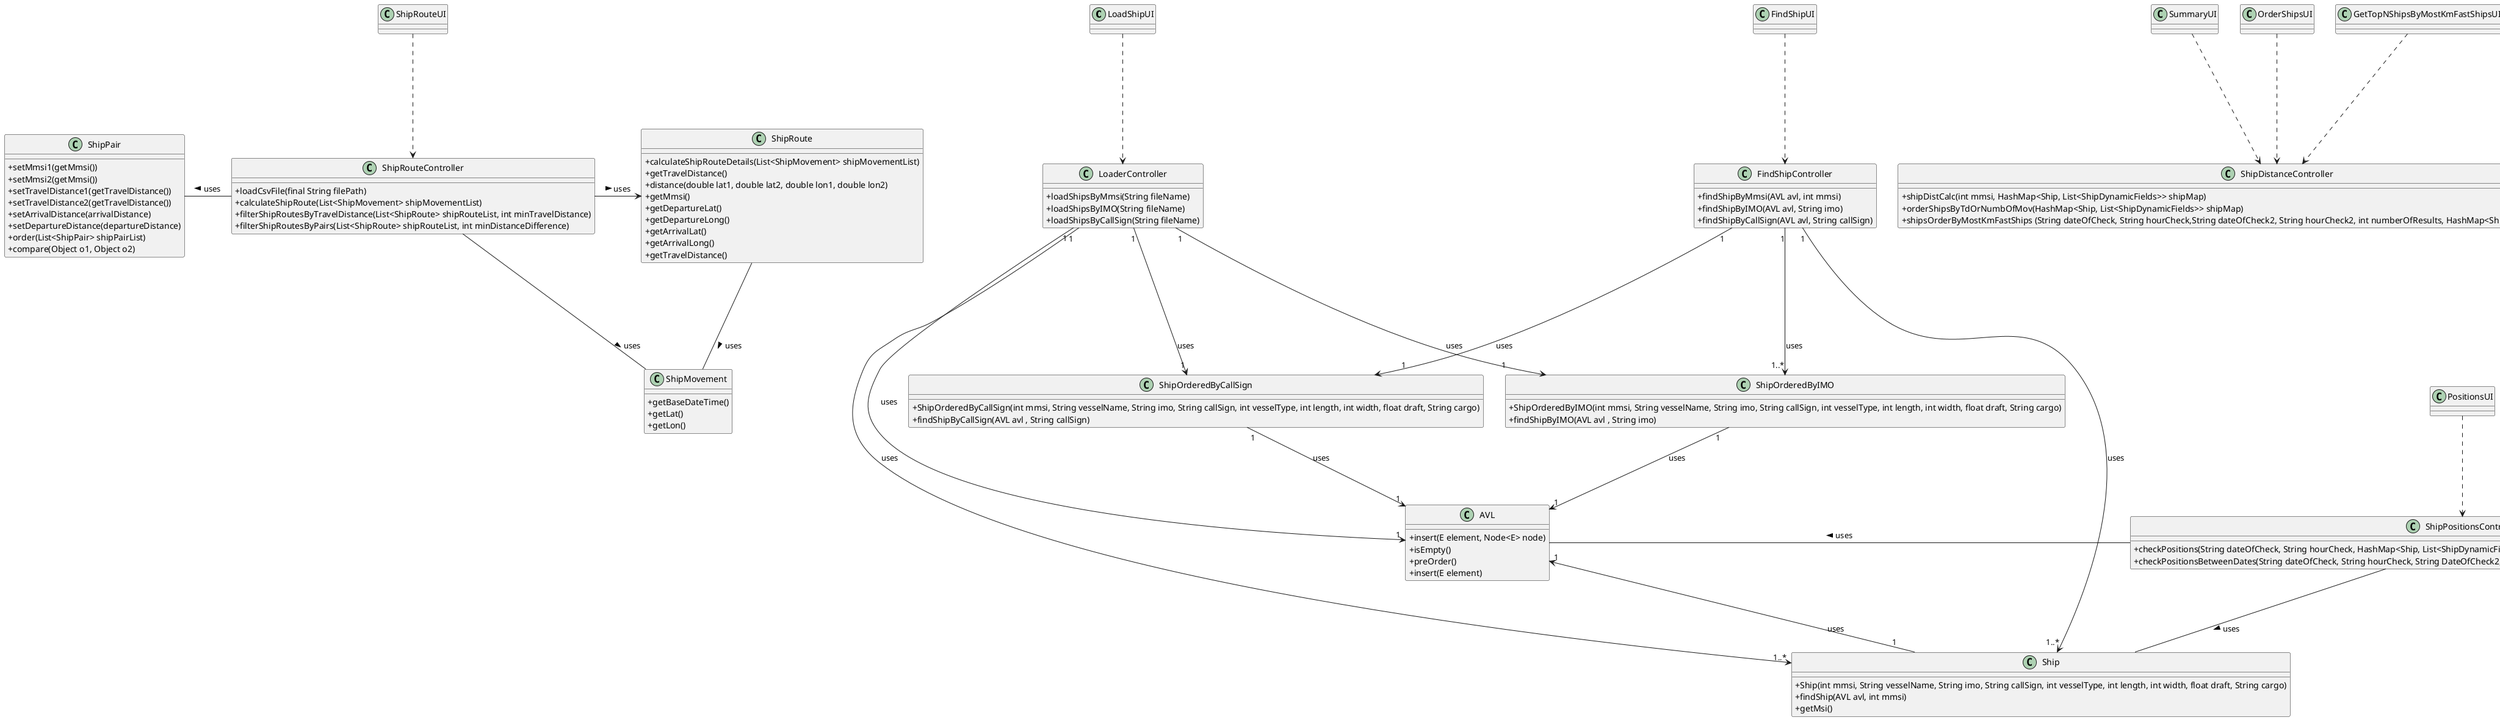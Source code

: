 
@startuml
skinparam classAttributeIconSize 0

class LoadShipUI{
}

class LoaderController{
+ loadShipsByMmsi(String fileName)
+ loadShipsByIMO(String fileName)
+ loadShipsByCallSign(String fileName)
}

class Ship{
+ Ship(int mmsi, String vesselName, String imo, String callSign, int vesselType, int length, int width, float draft, String cargo)
}

class AVL{
+ insert(E element, Node<E> node)
}

class ShipOrderedByIMO{
+ ShipOrderedByIMO(int mmsi, String vesselName, String imo, String callSign, int vesselType, int length, int width, float draft, String cargo)
}

class ShipOrderedByCallSign{
+ ShipOrderedByCallSign(int mmsi, String vesselName, String imo, String callSign, int vesselType, int length, int width, float draft, String cargo)
}


LoaderController <.up. LoadShipUI
LoaderController "1" --> "1..*" Ship : uses
LoaderController "1" --> "1" AVL : uses
LoaderController "1" --> "1" ShipOrderedByIMO : uses
LoaderController "1" --> "1" ShipOrderedByCallSign : uses




class FindShipUI{
}

class FindShipController{
+ findShipByMmsi(AVL avl, int mmsi)
+ findShipByIMO(AVL avl, String imo)
+ findShipByCallSign(AVL avl, String callSign)
}

class Ship{
+ findShip(AVL avl, int mmsi)
}

class AVL{
+ isEmpty()
+ preOrder()
}

class ShipOrderedByIMO{
+ findShipByIMO(AVL avl , String imo)
}

class ShipOrderedByCallSign{
+ findShipByCallSign(AVL avl , String callSign)
}


FindShipController <.up. FindShipUI
FindShipController "1" --> "1..*" Ship : uses
FindShipController "1" --> "1..*" ShipOrderedByIMO : uses
FindShipController "1" --> "1" ShipOrderedByCallSign : uses
Ship "1" --> "1" AVL : uses
ShipOrderedByIMO "1" --> "1" AVL : uses
ShipOrderedByCallSign "1" --> "1" AVL : uses



class PositionsUI{
}

class ShipPositionsController{
+ checkPositions(String dateOfCheck, String hourCheck, HashMap<Ship, List<ShipDynamicFields>> shipMap)
+checkPositionsBetweenDates(String dateOfCheck, String hourCheck, String DateOfCheck2, String hourCheck2, HashMap<Ship, List<ShipDynamicFields>> shipMap)
}


class ShipDynamicFields{
+checkLastPosition(int mmsi, int hour, int minutes, HashMap<Ship, List<ShipDynamicFields>> shipMap)
+new ShipDynamicFields(ship.getMmsi(), diaAno + hora, din.getLat(),din.getLon(), din.getSog(), din.getCog(), din.getHeading(), din.getTransceiverClass());
+ getLat()
+ getLon()
+ getSog()
+ getCog()
+ getHeading()
+ getTransceiverClass()
}

class AVL{
+ insert(E element)
}

 class Ship{
+ getMsi()
}
PositionsUI ..> ShipPositionsController
ShipPositionsController -> ShipDynamicFields :> uses
ShipPositionsController -left- AVL :> uses
ShipPositionsController -right- Ship :> uses


class SummaryUI {
}

class ShipDistanceController {
+ shipDistCalc(int mmsi, HashMap<Ship, List<ShipDynamicFields>> shipMap)
}

class ShipDistance {
+setMmsi (mmsi)
+setTotalMovements(ShipDistance.getTotalMovements(mmsi, shipMap))
+setTotalTime(ShipDistance.getTotalTime(mmsi, shipMap))
+setMaxCog(ShipDistance.maxCog(mmsi, shipMap))
+setMaxSog(ShipDistance.maxSog(mmsi, shipMap))
+setStartTime(ShipDistance.minTime(mmsi, shipMap).getDateTime())
+setEndTime(ShipDistance.maxTime(mmsi, shipMap).getDateTime())
+setDepLatitude(ShipDistance.minTime(mmsi, shipMap).getLat())
+setDepLong(ShipDistance.minTime(mmsi, shipMap).getLon())
+setArrLatitude(ShipDistance.maxTime(mmsi, shipMap).getLat())
+setArrLong(ShipDistance.maxTime(mmsi, shipMap).getLon())
+setMeanCog(ShipDistance.meanCog(mmsi, shipMap))
+setMeanSog(ShipDistance.meanSog(mmsi, shipMap))
+setDeltDis(ShipDistance.distDelta(mmsi, shipMap))
+setTravDis(ShipDistance.totalDistance(mmsi, shipMap))
+setVesselName(ship1.getVesselName()
}

SummaryUI ..> ShipDistanceController
ShipDistanceController -down- ShipDistance :> uses


class OrderShipsUI {
}

class ShipDistanceController {
+ orderShipsByTdOrNumbOfMov(HashMap<Ship, List<ShipDynamicFields>> shipMap)
}

class ShipDistance {
+ orderShips(HashMap<Ship,List<ShipDynamicFields>> shipMap)
}

OrderShipsUI ..> ShipDistanceController
ShipDistanceController -> ShipDistance :> uses


class GetTopNShipsByMostKmFastShipsUI {
}

class ShipDistanceController {
+ shipsOrderByMostKmFastShips (String dateOfCheck, String hourCheck,String dateOfCheck2, String hourCheck2, int numberOfResults, HashMap<Ship,List<ShipDynamicFields>> shipMap)
}

class ShipDistance {
+ mostKmFastShips(String dateOfCheck, String hourCheck,String dateOfCheck2, String hourCheck2, int numberOfResults, HashMap<Ship,List<ShipDynamicFields>> shipMap)
+ compare(ShipDistance p1, ShipDistance p2)
}

GetTopNShipsByMostKmFastShipsUI ..> ShipDistanceController
ShipDistanceController -> ShipDistance :> uses


class ShipRouteUI {
}

class ShipRouteController {
+ loadCsvFile(final String filePath)
+ calculateShipRoute(List<ShipMovement> shipMovementList)
+ filterShipRoutesByTravelDistance(List<ShipRoute> shipRouteList, int minTravelDistance)
+ filterShipRoutesByPairs(List<ShipRoute> shipRouteList, int minDistanceDifference)
}

class ShipRoute {
+ calculateShipRouteDetails(List<ShipMovement> shipMovementList)
+ getTravelDistance()
+ distance(double lat1, double lat2, double lon1, double lon2)
+ getMmsi()
+ getDepartureLat()
+ getDepartureLong()
+ getArrivalLat()
+ getArrivalLong()
+ getTravelDistance()
}

class ShipPair {
+ setMmsi1(getMmsi())
+ setMmsi2(getMmsi())
+ setTravelDistance1(getTravelDistance())
+ setTravelDistance2(getTravelDistance())
+ setArrivalDistance(arrivalDistance)
+ setDepartureDistance(departureDistance)
+ order(List<ShipPair> shipPairList)
+ compare(Object o1, Object o2)
}

class ShipMovement {
+ getBaseDateTime()
+ getLat()
+ getLon()
}

ShipRouteUI ..> ShipRouteController
ShipRouteController -> ShipRoute :> uses
ShipRouteController -left- ShipPair :> uses
ShipRouteController -down-  ShipMovement :> uses
ShipRoute -down-  ShipMovement :> uses

@enduml